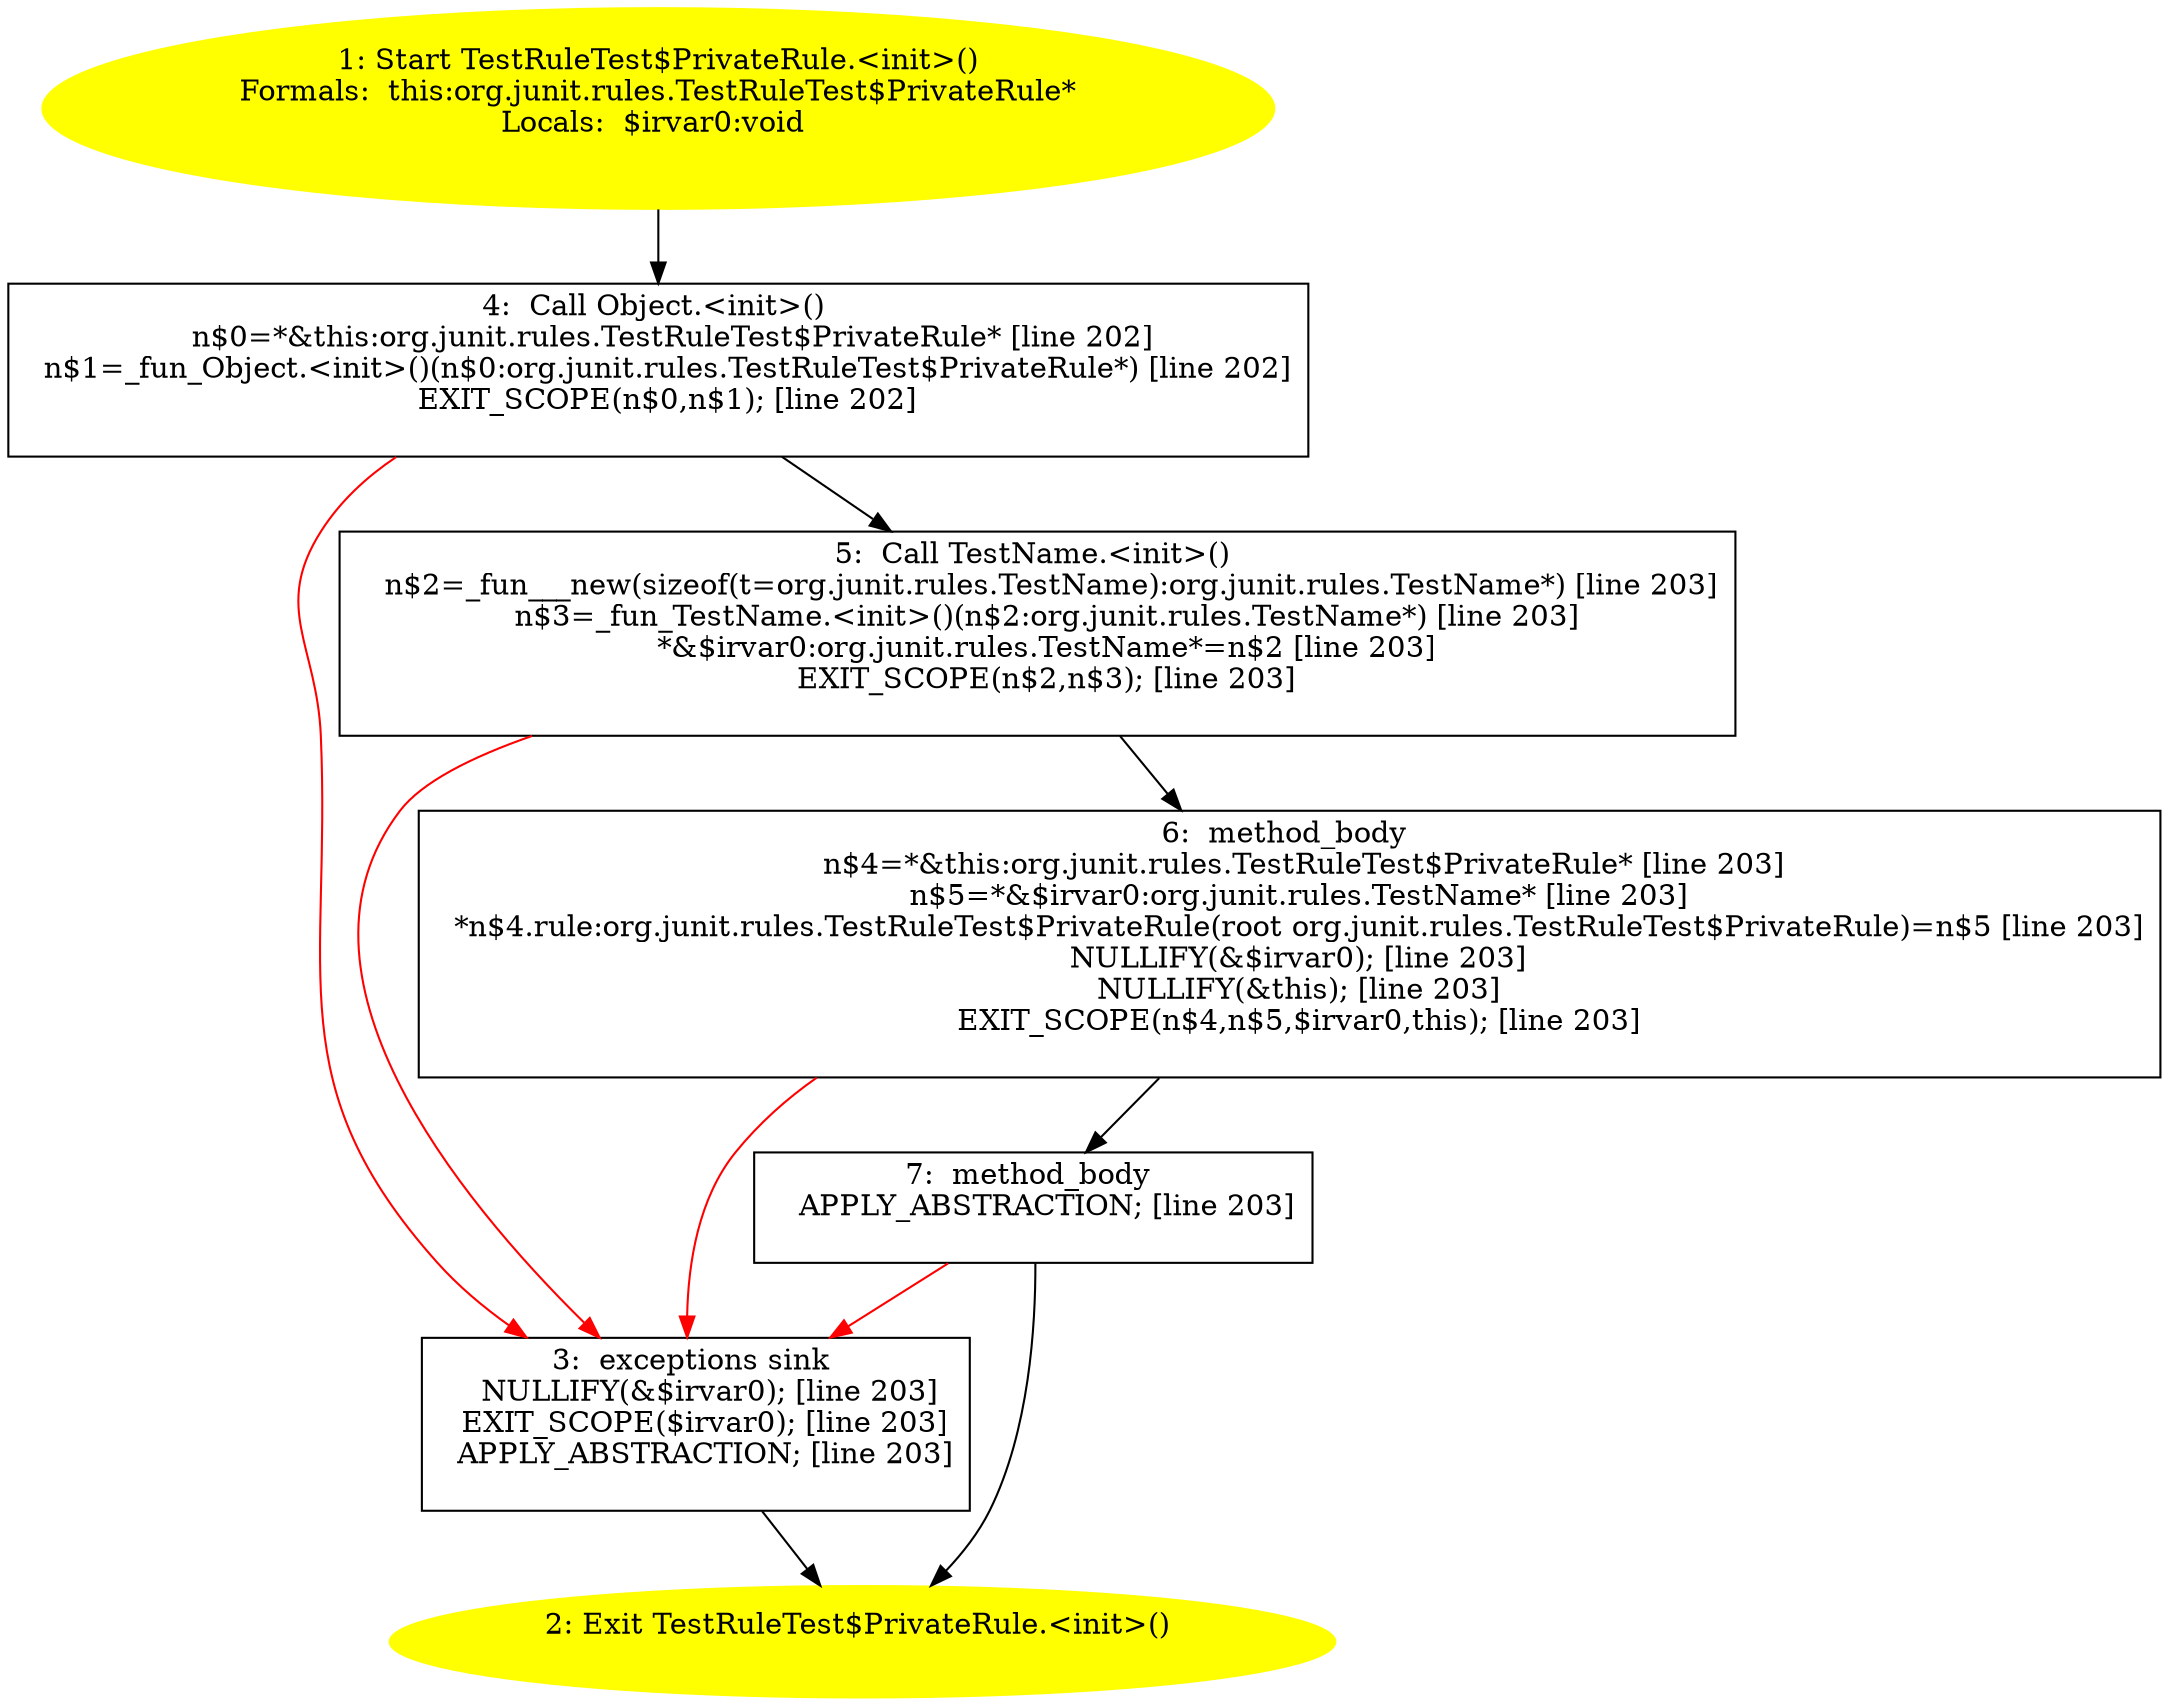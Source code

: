 /* @generated */
digraph cfg {
"org.junit.rules.TestRuleTest$PrivateRule.<init>().2dcb32d0531f9e44763023e35b430029_1" [label="1: Start TestRuleTest$PrivateRule.<init>()\nFormals:  this:org.junit.rules.TestRuleTest$PrivateRule*\nLocals:  $irvar0:void \n  " color=yellow style=filled]
	

	 "org.junit.rules.TestRuleTest$PrivateRule.<init>().2dcb32d0531f9e44763023e35b430029_1" -> "org.junit.rules.TestRuleTest$PrivateRule.<init>().2dcb32d0531f9e44763023e35b430029_4" ;
"org.junit.rules.TestRuleTest$PrivateRule.<init>().2dcb32d0531f9e44763023e35b430029_2" [label="2: Exit TestRuleTest$PrivateRule.<init>() \n  " color=yellow style=filled]
	

"org.junit.rules.TestRuleTest$PrivateRule.<init>().2dcb32d0531f9e44763023e35b430029_3" [label="3:  exceptions sink \n   NULLIFY(&$irvar0); [line 203]\n  EXIT_SCOPE($irvar0); [line 203]\n  APPLY_ABSTRACTION; [line 203]\n " shape="box"]
	

	 "org.junit.rules.TestRuleTest$PrivateRule.<init>().2dcb32d0531f9e44763023e35b430029_3" -> "org.junit.rules.TestRuleTest$PrivateRule.<init>().2dcb32d0531f9e44763023e35b430029_2" ;
"org.junit.rules.TestRuleTest$PrivateRule.<init>().2dcb32d0531f9e44763023e35b430029_4" [label="4:  Call Object.<init>() \n   n$0=*&this:org.junit.rules.TestRuleTest$PrivateRule* [line 202]\n  n$1=_fun_Object.<init>()(n$0:org.junit.rules.TestRuleTest$PrivateRule*) [line 202]\n  EXIT_SCOPE(n$0,n$1); [line 202]\n " shape="box"]
	

	 "org.junit.rules.TestRuleTest$PrivateRule.<init>().2dcb32d0531f9e44763023e35b430029_4" -> "org.junit.rules.TestRuleTest$PrivateRule.<init>().2dcb32d0531f9e44763023e35b430029_5" ;
	 "org.junit.rules.TestRuleTest$PrivateRule.<init>().2dcb32d0531f9e44763023e35b430029_4" -> "org.junit.rules.TestRuleTest$PrivateRule.<init>().2dcb32d0531f9e44763023e35b430029_3" [color="red" ];
"org.junit.rules.TestRuleTest$PrivateRule.<init>().2dcb32d0531f9e44763023e35b430029_5" [label="5:  Call TestName.<init>() \n   n$2=_fun___new(sizeof(t=org.junit.rules.TestName):org.junit.rules.TestName*) [line 203]\n  n$3=_fun_TestName.<init>()(n$2:org.junit.rules.TestName*) [line 203]\n  *&$irvar0:org.junit.rules.TestName*=n$2 [line 203]\n  EXIT_SCOPE(n$2,n$3); [line 203]\n " shape="box"]
	

	 "org.junit.rules.TestRuleTest$PrivateRule.<init>().2dcb32d0531f9e44763023e35b430029_5" -> "org.junit.rules.TestRuleTest$PrivateRule.<init>().2dcb32d0531f9e44763023e35b430029_6" ;
	 "org.junit.rules.TestRuleTest$PrivateRule.<init>().2dcb32d0531f9e44763023e35b430029_5" -> "org.junit.rules.TestRuleTest$PrivateRule.<init>().2dcb32d0531f9e44763023e35b430029_3" [color="red" ];
"org.junit.rules.TestRuleTest$PrivateRule.<init>().2dcb32d0531f9e44763023e35b430029_6" [label="6:  method_body \n   n$4=*&this:org.junit.rules.TestRuleTest$PrivateRule* [line 203]\n  n$5=*&$irvar0:org.junit.rules.TestName* [line 203]\n  *n$4.rule:org.junit.rules.TestRuleTest$PrivateRule(root org.junit.rules.TestRuleTest$PrivateRule)=n$5 [line 203]\n  NULLIFY(&$irvar0); [line 203]\n  NULLIFY(&this); [line 203]\n  EXIT_SCOPE(n$4,n$5,$irvar0,this); [line 203]\n " shape="box"]
	

	 "org.junit.rules.TestRuleTest$PrivateRule.<init>().2dcb32d0531f9e44763023e35b430029_6" -> "org.junit.rules.TestRuleTest$PrivateRule.<init>().2dcb32d0531f9e44763023e35b430029_7" ;
	 "org.junit.rules.TestRuleTest$PrivateRule.<init>().2dcb32d0531f9e44763023e35b430029_6" -> "org.junit.rules.TestRuleTest$PrivateRule.<init>().2dcb32d0531f9e44763023e35b430029_3" [color="red" ];
"org.junit.rules.TestRuleTest$PrivateRule.<init>().2dcb32d0531f9e44763023e35b430029_7" [label="7:  method_body \n   APPLY_ABSTRACTION; [line 203]\n " shape="box"]
	

	 "org.junit.rules.TestRuleTest$PrivateRule.<init>().2dcb32d0531f9e44763023e35b430029_7" -> "org.junit.rules.TestRuleTest$PrivateRule.<init>().2dcb32d0531f9e44763023e35b430029_2" ;
	 "org.junit.rules.TestRuleTest$PrivateRule.<init>().2dcb32d0531f9e44763023e35b430029_7" -> "org.junit.rules.TestRuleTest$PrivateRule.<init>().2dcb32d0531f9e44763023e35b430029_3" [color="red" ];
}
